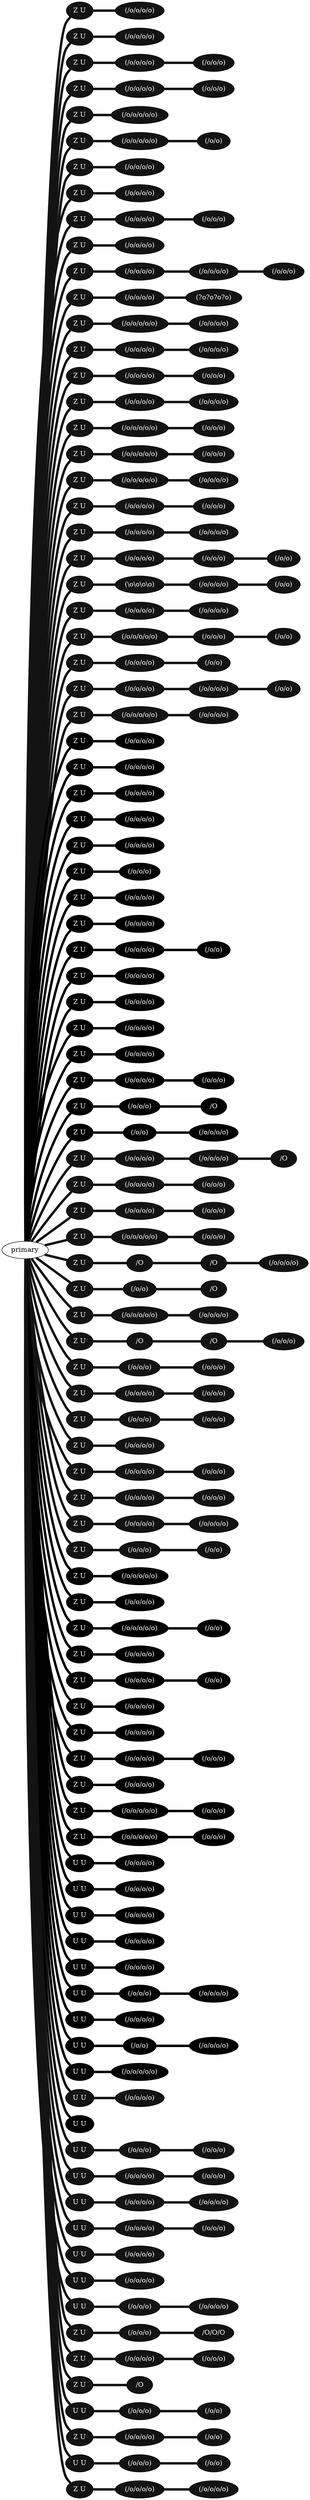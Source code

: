 graph {
 graph [rankdir=LR]
"1" [qtype="pendant_node", pendant_colors="#131313", pendant_ply="Z", pendant_attach="U", pendant_length="50.0", label="Z U", style=filled, fillcolor="#131313", fontcolor="#ffffff"]
"primary" -- "1" [qtype="pendant_link",penwidth=5,color="#131313"]
"1:0" [qtype="knot_node", knot_value="4", knot_type="L", knot_position="24.5", knot_spin="S", label="(/o/o/o/o)", style=filled, fillcolor="#131313" , fontcolor="#ffffff"]
"1" -- "1:0" [qtype="knot_link",penwidth=5,color="#131313"]
"2" [qtype="pendant_node", pendant_colors="#131313", pendant_ply="Z", pendant_attach="U", pendant_length="47.5", label="Z U", style=filled, fillcolor="#131313", fontcolor="#ffffff"]
"primary" -- "2" [qtype="pendant_link",penwidth=5,color="#131313"]
"2:0" [qtype="knot_node", knot_value="4", knot_type="L", knot_position="24.0", knot_spin="S", label="(/o/o/o/o)", style=filled, fillcolor="#131313" , fontcolor="#ffffff"]
"2" -- "2:0" [qtype="knot_link",penwidth=5,color="#131313"]
"3" [qtype="pendant_node", pendant_colors="#131313", pendant_ply="Z", pendant_attach="U", pendant_length="44.0", label="Z U", style=filled, fillcolor="#131313", fontcolor="#ffffff"]
"primary" -- "3" [qtype="pendant_link",penwidth=5,color="#131313"]
"3:0" [qtype="knot_node", knot_value="4", knot_type="L", knot_position="20.5", knot_spin="S", label="(/o/o/o/o)", style=filled, fillcolor="#131313" , fontcolor="#ffffff"]
"3" -- "3:0" [qtype="knot_link",penwidth=5,color="#131313"]
"3:1" [qtype="knot_node", knot_value="3", knot_type="L", knot_position="28.0", knot_spin="S", label="(/o/o/o)", style=filled, fillcolor="#131313" , fontcolor="#ffffff"]
"3:0" -- "3:1" [qtype="knot_link",penwidth=5,color="#131313"]
"4" [qtype="pendant_node", pendant_colors="#131313", pendant_ply="Z", pendant_attach="U", pendant_length="44.5", label="Z U", style=filled, fillcolor="#131313", fontcolor="#ffffff"]
"primary" -- "4" [qtype="pendant_link",penwidth=5,color="#131313"]
"4:0" [qtype="knot_node", knot_value="4", knot_type="L", knot_position="20.0", knot_spin="S", label="(/o/o/o/o)", style=filled, fillcolor="#131313" , fontcolor="#ffffff"]
"4" -- "4:0" [qtype="knot_link",penwidth=5,color="#131313"]
"4:1" [qtype="knot_node", knot_value="3", knot_type="L", knot_position="29.0", knot_spin="S", label="(/o/o/o)", style=filled, fillcolor="#131313" , fontcolor="#ffffff"]
"4:0" -- "4:1" [qtype="knot_link",penwidth=5,color="#131313"]
"5" [qtype="pendant_node", pendant_colors="#131313", pendant_ply="Z", pendant_attach="U", pendant_length="48.0", label="Z U", style=filled, fillcolor="#131313", fontcolor="#ffffff"]
"primary" -- "5" [qtype="pendant_link",penwidth=5,color="#131313"]
"5:0" [qtype="knot_node", knot_value="5", knot_type="L", knot_position="21.5", knot_spin="S", label="(/o/o/o/o/o)", style=filled, fillcolor="#131313" , fontcolor="#ffffff"]
"5" -- "5:0" [qtype="knot_link",penwidth=5,color="#131313"]
"6" [qtype="pendant_node", pendant_colors="#131313", pendant_ply="Z", pendant_attach="U", pendant_length="46.0", label="Z U", style=filled, fillcolor="#131313", fontcolor="#ffffff"]
"primary" -- "6" [qtype="pendant_link",penwidth=5,color="#131313"]
"6:0" [qtype="knot_node", knot_value="5", knot_type="L", knot_position="23.0", knot_spin="S", label="(/o/o/o/o/o)", style=filled, fillcolor="#131313" , fontcolor="#ffffff"]
"6" -- "6:0" [qtype="knot_link",penwidth=5,color="#131313"]
"6:1" [qtype="knot_node", knot_value="2", knot_type="L", knot_position="30.0", knot_spin="S", label="(/o/o)", style=filled, fillcolor="#131313" , fontcolor="#ffffff"]
"6:0" -- "6:1" [qtype="knot_link",penwidth=5,color="#131313"]
"7" [qtype="pendant_node", pendant_colors="#131313", pendant_ply="Z", pendant_attach="U", pendant_length="50.0", label="Z U", style=filled, fillcolor="#131313", fontcolor="#ffffff"]
"primary" -- "7" [qtype="pendant_link",penwidth=5,color="#131313"]
"7:0" [qtype="knot_node", knot_value="4", knot_type="L", knot_position="33.5", knot_spin="S", label="(/o/o/o/o)", style=filled, fillcolor="#131313" , fontcolor="#ffffff"]
"7" -- "7:0" [qtype="knot_link",penwidth=5,color="#131313"]
"8" [qtype="pendant_node", pendant_colors="#131313", pendant_ply="Z", pendant_attach="U", pendant_length="47.0", label="Z U", style=filled, fillcolor="#131313", fontcolor="#ffffff"]
"primary" -- "8" [qtype="pendant_link",penwidth=5,color="#131313"]
"8:0" [qtype="knot_node", knot_value="4", knot_type="L", knot_position="31.5", knot_spin="S", label="(/o/o/o/o)", style=filled, fillcolor="#131313" , fontcolor="#ffffff"]
"8" -- "8:0" [qtype="knot_link",penwidth=5,color="#131313"]
"9" [qtype="pendant_node", pendant_colors="#131313", pendant_ply="Z", pendant_attach="U", pendant_length="40.5", label="Z U", style=filled, fillcolor="#131313", fontcolor="#ffffff"]
"primary" -- "9" [qtype="pendant_link",penwidth=5,color="#131313"]
"9:0" [qtype="knot_node", knot_value="4", knot_type="L", knot_position="16.5", knot_spin="S", label="(/o/o/o/o)", style=filled, fillcolor="#131313" , fontcolor="#ffffff"]
"9" -- "9:0" [qtype="knot_link",penwidth=5,color="#131313"]
"9:1" [qtype="knot_node", knot_value="3", knot_type="L", knot_position="25.0", knot_spin="S", label="(/o/o/o)", style=filled, fillcolor="#131313" , fontcolor="#ffffff"]
"9:0" -- "9:1" [qtype="knot_link",penwidth=5,color="#131313"]
"10" [qtype="pendant_node", pendant_colors="#131313", pendant_ply="Z", pendant_attach="U", pendant_length="42.0", label="Z U", style=filled, fillcolor="#131313", fontcolor="#ffffff"]
"primary" -- "10" [qtype="pendant_link",penwidth=5,color="#131313"]
"10:0" [qtype="knot_node", knot_value="4", knot_type="L", knot_position="16.0", knot_spin="S", label="(/o/o/o/o)", style=filled, fillcolor="#131313" , fontcolor="#ffffff"]
"10" -- "10:0" [qtype="knot_link",penwidth=5,color="#131313"]
"11" [qtype="pendant_node", pendant_colors="#131313", pendant_ply="Z", pendant_attach="U", pendant_length="53.0", label="Z U", style=filled, fillcolor="#131313", fontcolor="#ffffff"]
"primary" -- "11" [qtype="pendant_link",penwidth=5,color="#131313"]
"11:0" [qtype="knot_node", knot_value="4", knot_type="L", knot_position="14.0", knot_spin="S", label="(/o/o/o/o)", style=filled, fillcolor="#131313" , fontcolor="#ffffff"]
"11" -- "11:0" [qtype="knot_link",penwidth=5,color="#131313"]
"11:1" [qtype="knot_node", knot_value="4", knot_type="L", knot_position="22.0", knot_spin="S", label="(/o/o/o/o)", style=filled, fillcolor="#131313" , fontcolor="#ffffff"]
"11:0" -- "11:1" [qtype="knot_link",penwidth=5,color="#131313"]
"11:2" [qtype="knot_node", knot_value="3", knot_type="L", knot_position="31.5", knot_spin="S", label="(/o/o/o)", style=filled, fillcolor="#131313" , fontcolor="#ffffff"]
"11:1" -- "11:2" [qtype="knot_link",penwidth=5,color="#131313"]
"12" [qtype="pendant_node", pendant_colors="#131313", pendant_ply="Z", pendant_attach="U", pendant_length="53.0", label="Z U", style=filled, fillcolor="#131313", fontcolor="#ffffff"]
"primary" -- "12" [qtype="pendant_link",penwidth=5,color="#131313"]
"12:0" [qtype="knot_node", knot_value="4", knot_type="L", knot_position="16.5", knot_spin="S", label="(/o/o/o/o)", style=filled, fillcolor="#131313" , fontcolor="#ffffff"]
"12" -- "12:0" [qtype="knot_link",penwidth=5,color="#131313"]
"12:1" [qtype="knot_node", knot_value="4", knot_type="L", knot_position="29.0", knot_spin="U", label="(?o?o?o?o)", style=filled, fillcolor="#131313" , fontcolor="#ffffff"]
"12:0" -- "12:1" [qtype="knot_link",penwidth=5,color="#131313"]
"13" [qtype="pendant_node", pendant_colors="#131313", pendant_ply="Z", pendant_attach="U", pendant_length="54.0", label="Z U", style=filled, fillcolor="#131313", fontcolor="#ffffff"]
"primary" -- "13" [qtype="pendant_link",penwidth=5,color="#131313"]
"13:0" [qtype="knot_node", knot_value="5", knot_type="L", knot_position="18.5", knot_spin="S", label="(/o/o/o/o/o)", style=filled, fillcolor="#131313" , fontcolor="#ffffff"]
"13" -- "13:0" [qtype="knot_link",penwidth=5,color="#131313"]
"13:1" [qtype="knot_node", knot_value="4", knot_type="L", knot_position="29.5", knot_spin="S", label="(/o/o/o/o)", style=filled, fillcolor="#131313" , fontcolor="#ffffff"]
"13:0" -- "13:1" [qtype="knot_link",penwidth=5,color="#131313"]
"14" [qtype="pendant_node", pendant_colors="#131313", pendant_ply="Z", pendant_attach="U", pendant_length="56.0", label="Z U", style=filled, fillcolor="#131313", fontcolor="#ffffff"]
"primary" -- "14" [qtype="pendant_link",penwidth=5,color="#131313"]
"14:0" [qtype="knot_node", knot_value="4", knot_type="L", knot_position="15.5", knot_spin="S", label="(/o/o/o/o)", style=filled, fillcolor="#131313" , fontcolor="#ffffff"]
"14" -- "14:0" [qtype="knot_link",penwidth=5,color="#131313"]
"14:1" [qtype="knot_node", knot_value="4", knot_type="L", knot_position="33.0", knot_spin="S", label="(/o/o/o/o)", style=filled, fillcolor="#131313" , fontcolor="#ffffff"]
"14:0" -- "14:1" [qtype="knot_link",penwidth=5,color="#131313"]
"15" [qtype="pendant_node", pendant_colors="#131313", pendant_ply="Z", pendant_attach="U", pendant_length="54.0", label="Z U", style=filled, fillcolor="#131313", fontcolor="#ffffff"]
"primary" -- "15" [qtype="pendant_link",penwidth=5,color="#131313"]
"15:0" [qtype="knot_node", knot_value="4", knot_type="L", knot_position="14.5", knot_spin="S", label="(/o/o/o/o)", style=filled, fillcolor="#131313" , fontcolor="#ffffff"]
"15" -- "15:0" [qtype="knot_link",penwidth=5,color="#131313"]
"15:1" [qtype="knot_node", knot_value="3", knot_type="L", knot_position="29.0", knot_spin="S", label="(/o/o/o)", style=filled, fillcolor="#131313" , fontcolor="#ffffff"]
"15:0" -- "15:1" [qtype="knot_link",penwidth=5,color="#131313"]
"16" [qtype="pendant_node", pendant_colors="#131313", pendant_ply="Z", pendant_attach="U", pendant_length="62.0", label="Z U", style=filled, fillcolor="#131313", fontcolor="#ffffff"]
"primary" -- "16" [qtype="pendant_link",penwidth=5,color="#131313"]
"16:0" [qtype="knot_node", knot_value="4", knot_type="L", knot_position="18.0", knot_spin="S", label="(/o/o/o/o)", style=filled, fillcolor="#131313" , fontcolor="#ffffff"]
"16" -- "16:0" [qtype="knot_link",penwidth=5,color="#131313"]
"16:1" [qtype="knot_node", knot_value="4", knot_type="L", knot_position="34.0", knot_spin="S", label="(/o/o/o/o)", style=filled, fillcolor="#131313" , fontcolor="#ffffff"]
"16:0" -- "16:1" [qtype="knot_link",penwidth=5,color="#131313"]
"17" [qtype="pendant_node", pendant_colors="#131313", pendant_ply="Z", pendant_attach="U", pendant_length="52.5", label="Z U", style=filled, fillcolor="#131313", fontcolor="#ffffff"]
"primary" -- "17" [qtype="pendant_link",penwidth=5,color="#131313"]
"17:0" [qtype="knot_node", knot_value="5", knot_type="L", knot_position="19.0", knot_spin="S", label="(/o/o/o/o/o)", style=filled, fillcolor="#131313" , fontcolor="#ffffff"]
"17" -- "17:0" [qtype="knot_link",penwidth=5,color="#131313"]
"17:1" [qtype="knot_node", knot_value="3", knot_type="L", knot_position="31.0", knot_spin="S", label="(/o/o/o)", style=filled, fillcolor="#131313" , fontcolor="#ffffff"]
"17:0" -- "17:1" [qtype="knot_link",penwidth=5,color="#131313"]
"18" [qtype="pendant_node", pendant_colors="#131313", pendant_ply="Z", pendant_attach="U", pendant_length="47.5", label="Z U", style=filled, fillcolor="#131313", fontcolor="#ffffff"]
"primary" -- "18" [qtype="pendant_link",penwidth=5,color="#131313"]
"18:0" [qtype="knot_node", knot_value="5", knot_type="L", knot_position="16.5", knot_spin="S", label="(/o/o/o/o/o)", style=filled, fillcolor="#131313" , fontcolor="#ffffff"]
"18" -- "18:0" [qtype="knot_link",penwidth=5,color="#131313"]
"18:1" [qtype="knot_node", knot_value="3", knot_type="L", knot_position="26.5", knot_spin="S", label="(/o/o/o)", style=filled, fillcolor="#131313" , fontcolor="#ffffff"]
"18:0" -- "18:1" [qtype="knot_link",penwidth=5,color="#131313"]
"19" [qtype="pendant_node", pendant_colors="#131313", pendant_ply="Z", pendant_attach="U", pendant_length="50.0", label="Z U", style=filled, fillcolor="#131313", fontcolor="#ffffff"]
"primary" -- "19" [qtype="pendant_link",penwidth=5,color="#131313"]
"19:0" [qtype="knot_node", knot_value="5", knot_type="L", knot_position="20.0", knot_spin="S", label="(/o/o/o/o/o)", style=filled, fillcolor="#131313" , fontcolor="#ffffff"]
"19" -- "19:0" [qtype="knot_link",penwidth=5,color="#131313"]
"19:1" [qtype="knot_node", knot_value="4", knot_type="L", knot_position="30.0", knot_spin="S", label="(/o/o/o/o)", style=filled, fillcolor="#131313" , fontcolor="#ffffff"]
"19:0" -- "19:1" [qtype="knot_link",penwidth=5,color="#131313"]
"20" [qtype="pendant_node", pendant_colors="#131313", pendant_ply="Z", pendant_attach="U", pendant_length="49.0", label="Z U", style=filled, fillcolor="#131313", fontcolor="#ffffff"]
"primary" -- "20" [qtype="pendant_link",penwidth=5,color="#131313"]
"20:0" [qtype="knot_node", knot_value="4", knot_type="L", knot_position="16.5", knot_spin="S", label="(/o/o/o/o)", style=filled, fillcolor="#131313" , fontcolor="#ffffff"]
"20" -- "20:0" [qtype="knot_link",penwidth=5,color="#131313"]
"20:1" [qtype="knot_node", knot_value="3", knot_type="L", knot_position="28.0", knot_spin="S", label="(/o/o/o)", style=filled, fillcolor="#131313" , fontcolor="#ffffff"]
"20:0" -- "20:1" [qtype="knot_link",penwidth=5,color="#131313"]
"21" [qtype="pendant_node", pendant_colors="#131313", pendant_ply="Z", pendant_attach="U", pendant_length="61.0", label="Z U", style=filled, fillcolor="#131313", fontcolor="#ffffff"]
"primary" -- "21" [qtype="pendant_link",penwidth=5,color="#131313"]
"21:0" [qtype="knot_node", knot_value="4", knot_type="L", knot_position="18.5", knot_spin="S", label="(/o/o/o/o)", style=filled, fillcolor="#131313" , fontcolor="#ffffff"]
"21" -- "21:0" [qtype="knot_link",penwidth=5,color="#131313"]
"21:1" [qtype="knot_node", knot_value="4", knot_type="L", knot_position="35.5", knot_spin="S", label="(/o/o/o/o)", style=filled, fillcolor="#131313" , fontcolor="#ffffff"]
"21:0" -- "21:1" [qtype="knot_link",penwidth=5,color="#131313"]
"22" [qtype="pendant_node", pendant_colors="#131313", pendant_ply="Z", pendant_attach="U", pendant_length="59.0", label="Z U", style=filled, fillcolor="#131313", fontcolor="#ffffff"]
"primary" -- "22" [qtype="pendant_link",penwidth=5,color="#131313"]
"22:0" [qtype="knot_node", knot_value="4", knot_type="L", knot_position="15.5", knot_spin="S", label="(/o/o/o/o)", style=filled, fillcolor="#131313" , fontcolor="#ffffff"]
"22" -- "22:0" [qtype="knot_link",penwidth=5,color="#131313"]
"22:1" [qtype="knot_node", knot_value="3", knot_type="L", knot_position="26.5", knot_spin="S", label="(/o/o/o)", style=filled, fillcolor="#131313" , fontcolor="#ffffff"]
"22:0" -- "22:1" [qtype="knot_link",penwidth=5,color="#131313"]
"22:2" [qtype="knot_node", knot_value="2", knot_type="L", knot_position="38.5", knot_spin="S", label="(/o/o)", style=filled, fillcolor="#131313" , fontcolor="#ffffff"]
"22:1" -- "22:2" [qtype="knot_link",penwidth=5,color="#131313"]
"23" [qtype="pendant_node", pendant_colors="#131313", pendant_ply="Z", pendant_attach="U", pendant_length="57.5", label="Z U", style=filled, fillcolor="#131313", fontcolor="#ffffff"]
"primary" -- "23" [qtype="pendant_link",penwidth=5,color="#131313"]
"23:0" [qtype="knot_node", knot_value="4", knot_type="L", knot_position="13.5", knot_spin="Z", label="(\\o\\o\\o\\o)", style=filled, fillcolor="#131313" , fontcolor="#ffffff"]
"23" -- "23:0" [qtype="knot_link",penwidth=5,color="#131313"]
"23:1" [qtype="knot_node", knot_value="4", knot_type="L", knot_position="34.0", knot_spin="S", label="(/o/o/o/o)", style=filled, fillcolor="#131313" , fontcolor="#ffffff"]
"23:0" -- "23:1" [qtype="knot_link",penwidth=5,color="#131313"]
"23:2" [qtype="knot_node", knot_value="2", knot_type="L", knot_position="43.0", knot_spin="S", label="(/o/o)", style=filled, fillcolor="#131313" , fontcolor="#ffffff"]
"23:1" -- "23:2" [qtype="knot_link",penwidth=5,color="#131313"]
"24" [qtype="pendant_node", pendant_colors="#131313", pendant_ply="Z", pendant_attach="U", pendant_length="58.0", label="Z U", style=filled, fillcolor="#131313", fontcolor="#ffffff"]
"primary" -- "24" [qtype="pendant_link",penwidth=5,color="#131313"]
"24:0" [qtype="knot_node", knot_value="4", knot_type="L", knot_position="18.0", knot_spin="S", label="(/o/o/o/o)", style=filled, fillcolor="#131313" , fontcolor="#ffffff"]
"24" -- "24:0" [qtype="knot_link",penwidth=5,color="#131313"]
"24:1" [qtype="knot_node", knot_value="4", knot_type="L", knot_position="37.5", knot_spin="S", label="(/o/o/o/o)", style=filled, fillcolor="#131313" , fontcolor="#ffffff"]
"24:0" -- "24:1" [qtype="knot_link",penwidth=5,color="#131313"]
"25" [qtype="pendant_node", pendant_colors="#131313", pendant_ply="Z", pendant_attach="U", pendant_length="56.0", label="Z U", style=filled, fillcolor="#131313", fontcolor="#ffffff"]
"primary" -- "25" [qtype="pendant_link",penwidth=5,color="#131313"]
"25:0" [qtype="knot_node", knot_value="5", knot_type="L", knot_position="17.0", knot_spin="S", label="(/o/o/o/o/o)", style=filled, fillcolor="#131313" , fontcolor="#ffffff"]
"25" -- "25:0" [qtype="knot_link",penwidth=5,color="#131313"]
"25:1" [qtype="knot_node", knot_value="3", knot_type="L", knot_position="32.5", knot_spin="S", label="(/o/o/o)", style=filled, fillcolor="#131313" , fontcolor="#ffffff"]
"25:0" -- "25:1" [qtype="knot_link",penwidth=5,color="#131313"]
"25:2" [qtype="knot_node", knot_value="2", knot_type="L", knot_position="40.0", knot_spin="S", label="(/o/o)", style=filled, fillcolor="#131313" , fontcolor="#ffffff"]
"25:1" -- "25:2" [qtype="knot_link",penwidth=5,color="#131313"]
"26" [qtype="pendant_node", pendant_colors="#131313", pendant_ply="Z", pendant_attach="U", pendant_length="68.0", label="Z U", style=filled, fillcolor="#131313", fontcolor="#ffffff"]
"primary" -- "26" [qtype="pendant_link",penwidth=5,color="#131313"]
"26:0" [qtype="knot_node", knot_value="4", knot_type="L", knot_position="21.0", knot_spin="S", label="(/o/o/o/o)", style=filled, fillcolor="#131313" , fontcolor="#ffffff"]
"26" -- "26:0" [qtype="knot_link",penwidth=5,color="#131313"]
"26:1" [qtype="knot_node", knot_value="2", knot_type="L", knot_position="39.0", knot_spin="S", label="(/o/o)", style=filled, fillcolor="#131313" , fontcolor="#ffffff"]
"26:0" -- "26:1" [qtype="knot_link",penwidth=5,color="#131313"]
"27" [qtype="pendant_node", pendant_colors="#131313", pendant_ply="Z", pendant_attach="U", pendant_length="60.5", label="Z U", style=filled, fillcolor="#131313", fontcolor="#ffffff"]
"primary" -- "27" [qtype="pendant_link",penwidth=5,color="#131313"]
"27:0" [qtype="knot_node", knot_value="4", knot_type="L", knot_position="16.0", knot_spin="S", label="(/o/o/o/o)", style=filled, fillcolor="#131313" , fontcolor="#ffffff"]
"27" -- "27:0" [qtype="knot_link",penwidth=5,color="#131313"]
"27:1" [qtype="knot_node", knot_value="4", knot_type="L", knot_position="31.5", knot_spin="S", label="(/o/o/o/o)", style=filled, fillcolor="#131313" , fontcolor="#ffffff"]
"27:0" -- "27:1" [qtype="knot_link",penwidth=5,color="#131313"]
"27:2" [qtype="knot_node", knot_value="2", knot_type="L", knot_position="42.0", knot_spin="S", label="(/o/o)", style=filled, fillcolor="#131313" , fontcolor="#ffffff"]
"27:1" -- "27:2" [qtype="knot_link",penwidth=5,color="#131313"]
"28" [qtype="pendant_node", pendant_colors="#131313", pendant_ply="Z", pendant_attach="U", pendant_length="58.0", label="Z U", style=filled, fillcolor="#131313", fontcolor="#ffffff"]
"primary" -- "28" [qtype="pendant_link",penwidth=5,color="#131313"]
"28:0" [qtype="knot_node", knot_value="5", knot_type="L", knot_position="17.5", knot_spin="S", label="(/o/o/o/o/o)", style=filled, fillcolor="#131313" , fontcolor="#ffffff"]
"28" -- "28:0" [qtype="knot_link",penwidth=5,color="#131313"]
"28:1" [qtype="knot_node", knot_value="4", knot_type="L", knot_position="38.0", knot_spin="S", label="(/o/o/o/o)", style=filled, fillcolor="#131313" , fontcolor="#ffffff"]
"28:0" -- "28:1" [qtype="knot_link",penwidth=5,color="#131313"]
"29" [qtype="pendant_node", pendant_colors="#000000", pendant_ply="Z", pendant_attach="U", pendant_length="48.5", label="Z U", style=filled, fillcolor="#000000", fontcolor="#ffffff"]
"primary" -- "29" [qtype="pendant_link",penwidth=5,color="#000000"]
"29:0" [qtype="knot_node", knot_value="4", knot_type="L", knot_position="23.0", knot_spin="S", label="(/o/o/o/o)", style=filled, fillcolor="#000000" , fontcolor="#ffffff"]
"29" -- "29:0" [qtype="knot_link",penwidth=5,color="#000000"]
"30" [qtype="pendant_node", pendant_colors="#000000", pendant_ply="Z", pendant_attach="U", pendant_length="50.0", label="Z U", style=filled, fillcolor="#000000", fontcolor="#ffffff"]
"primary" -- "30" [qtype="pendant_link",penwidth=5,color="#000000"]
"30:0" [qtype="knot_node", knot_value="4", knot_type="L", knot_position="21.0", knot_spin="S", label="(/o/o/o/o)", style=filled, fillcolor="#000000" , fontcolor="#ffffff"]
"30" -- "30:0" [qtype="knot_link",penwidth=5,color="#000000"]
"31" [qtype="pendant_node", pendant_colors="#000000", pendant_ply="Z", pendant_attach="U", pendant_length="51.0", label="Z U", style=filled, fillcolor="#000000", fontcolor="#ffffff"]
"primary" -- "31" [qtype="pendant_link",penwidth=5,color="#000000"]
"31:0" [qtype="knot_node", knot_value="4", knot_type="L", knot_position="28.0", knot_spin="S", label="(/o/o/o/o)", style=filled, fillcolor="#000000" , fontcolor="#ffffff"]
"31" -- "31:0" [qtype="knot_link",penwidth=5,color="#000000"]
"32" [qtype="pendant_node", pendant_colors="#000000", pendant_ply="Z", pendant_attach="U", pendant_length="47.5", label="Z U", style=filled, fillcolor="#000000", fontcolor="#ffffff"]
"primary" -- "32" [qtype="pendant_link",penwidth=5,color="#000000"]
"32:0" [qtype="knot_node", knot_value="4", knot_type="L", knot_position="33.0", knot_spin="S", label="(/o/o/o/o)", style=filled, fillcolor="#000000" , fontcolor="#ffffff"]
"32" -- "32:0" [qtype="knot_link",penwidth=5,color="#000000"]
"33" [qtype="pendant_node", pendant_colors="#000000", pendant_ply="Z", pendant_attach="U", pendant_length="51.0", label="Z U", style=filled, fillcolor="#000000", fontcolor="#ffffff"]
"primary" -- "33" [qtype="pendant_link",penwidth=5,color="#000000"]
"33:0" [qtype="knot_node", knot_value="4", knot_type="L", knot_position="28.0", knot_spin="S", label="(/o/o/o/o)", style=filled, fillcolor="#000000" , fontcolor="#ffffff"]
"33" -- "33:0" [qtype="knot_link",penwidth=5,color="#000000"]
"34" [qtype="pendant_node", pendant_colors="#000000", pendant_ply="Z", pendant_attach="U", pendant_length="72.0", label="Z U", style=filled, fillcolor="#000000", fontcolor="#ffffff"]
"primary" -- "34" [qtype="pendant_link",penwidth=5,color="#000000"]
"34:0" [qtype="knot_node", knot_value="3", knot_type="L", knot_position="33.0", knot_spin="S", label="(/o/o/o)", style=filled, fillcolor="#000000" , fontcolor="#ffffff"]
"34" -- "34:0" [qtype="knot_link",penwidth=5,color="#000000"]
"35" [qtype="pendant_node", pendant_colors="#000000", pendant_ply="Z", pendant_attach="U", pendant_length="47.5", label="Z U", style=filled, fillcolor="#000000", fontcolor="#ffffff"]
"primary" -- "35" [qtype="pendant_link",penwidth=5,color="#000000"]
"35:0" [qtype="knot_node", knot_value="4", knot_type="L", knot_position="21.5", knot_spin="S", label="(/o/o/o/o)", style=filled, fillcolor="#000000" , fontcolor="#ffffff"]
"35" -- "35:0" [qtype="knot_link",penwidth=5,color="#000000"]
"36" [qtype="pendant_node", pendant_colors="#000000", pendant_ply="Z", pendant_attach="U", pendant_length="67.0", label="Z U", style=filled, fillcolor="#000000", fontcolor="#ffffff"]
"primary" -- "36" [qtype="pendant_link",penwidth=5,color="#000000"]
"36:0" [qtype="knot_node", knot_value="4", knot_type="L", knot_position="25.0", knot_spin="S", label="(/o/o/o/o)", style=filled, fillcolor="#000000" , fontcolor="#ffffff"]
"36" -- "36:0" [qtype="knot_link",penwidth=5,color="#000000"]
"37" [qtype="pendant_node", pendant_colors="#000000", pendant_ply="Z", pendant_attach="U", pendant_length="41.5", label="Z U", style=filled, fillcolor="#000000", fontcolor="#ffffff"]
"primary" -- "37" [qtype="pendant_link",penwidth=5,color="#000000"]
"37:0" [qtype="knot_node", knot_value="4", knot_type="L", knot_position="23.5", knot_spin="S", label="(/o/o/o/o)", style=filled, fillcolor="#000000" , fontcolor="#ffffff"]
"37" -- "37:0" [qtype="knot_link",penwidth=5,color="#000000"]
"37:1" [qtype="knot_node", knot_value="2", knot_type="L", knot_position="28.5", knot_spin="S", label="(/o/o)", style=filled, fillcolor="#000000" , fontcolor="#ffffff"]
"37:0" -- "37:1" [qtype="knot_link",penwidth=5,color="#000000"]
"38" [qtype="pendant_node", pendant_colors="#000000", pendant_ply="Z", pendant_attach="U", pendant_length="48.0", label="Z U", style=filled, fillcolor="#000000", fontcolor="#ffffff"]
"primary" -- "38" [qtype="pendant_link",penwidth=5,color="#000000"]
"38:0" [qtype="knot_node", knot_value="4", knot_type="L", knot_position="21.0", knot_spin="S", label="(/o/o/o/o)", style=filled, fillcolor="#000000" , fontcolor="#ffffff"]
"38" -- "38:0" [qtype="knot_link",penwidth=5,color="#000000"]
"39" [qtype="pendant_node", pendant_colors="#000000", pendant_ply="Z", pendant_attach="U", pendant_length="47.0", label="Z U", style=filled, fillcolor="#000000", fontcolor="#ffffff"]
"primary" -- "39" [qtype="pendant_link",penwidth=5,color="#000000"]
"39:0" [qtype="knot_node", knot_value="4", knot_type="L", knot_position="23.0", knot_spin="S", label="(/o/o/o/o)", style=filled, fillcolor="#000000" , fontcolor="#ffffff"]
"39" -- "39:0" [qtype="knot_link",penwidth=5,color="#000000"]
"40" [qtype="pendant_node", pendant_colors="#000000", pendant_ply="Z", pendant_attach="U", pendant_length="47.0", label="Z U", style=filled, fillcolor="#000000", fontcolor="#ffffff"]
"primary" -- "40" [qtype="pendant_link",penwidth=5,color="#000000"]
"40:0" [qtype="knot_node", knot_value="4", knot_type="L", knot_position="19.5", knot_spin="S", label="(/o/o/o/o)", style=filled, fillcolor="#000000" , fontcolor="#ffffff"]
"40" -- "40:0" [qtype="knot_link",penwidth=5,color="#000000"]
"41" [qtype="pendant_node", pendant_colors="#000000", pendant_ply="Z", pendant_attach="U", pendant_length="48.5", label="Z U", style=filled, fillcolor="#000000", fontcolor="#ffffff"]
"primary" -- "41" [qtype="pendant_link",penwidth=5,color="#000000"]
"41:0" [qtype="knot_node", knot_value="4", knot_type="L", knot_position="26.0", knot_spin="S", label="(/o/o/o/o)", style=filled, fillcolor="#000000" , fontcolor="#ffffff"]
"41" -- "41:0" [qtype="knot_link",penwidth=5,color="#000000"]
"42" [qtype="pendant_node", pendant_colors="#000000", pendant_ply="Z", pendant_attach="U", pendant_length="45.0", label="Z U", style=filled, fillcolor="#000000", fontcolor="#ffffff"]
"primary" -- "42" [qtype="pendant_link",penwidth=5,color="#000000"]
"42:0" [qtype="knot_node", knot_value="4", knot_type="L", knot_position="14.5", knot_spin="S", label="(/o/o/o/o)", style=filled, fillcolor="#000000" , fontcolor="#ffffff"]
"42" -- "42:0" [qtype="knot_link",penwidth=5,color="#000000"]
"42:1" [qtype="knot_node", knot_value="3", knot_type="L", knot_position="26.0", knot_spin="S", label="(/o/o/o)", style=filled, fillcolor="#000000" , fontcolor="#ffffff"]
"42:0" -- "42:1" [qtype="knot_link",penwidth=5,color="#000000"]
"43" [qtype="pendant_node", pendant_colors="#000000", pendant_ply="Z", pendant_attach="U", pendant_length="47.5", label="Z U", style=filled, fillcolor="#000000", fontcolor="#ffffff"]
"primary" -- "43" [qtype="pendant_link",penwidth=5,color="#000000"]
"43:0" [qtype="knot_node", knot_value="3", knot_type="L", knot_position="19.0", knot_spin="S", label="(/o/o/o)", style=filled, fillcolor="#000000" , fontcolor="#ffffff"]
"43" -- "43:0" [qtype="knot_link",penwidth=5,color="#000000"]
"43:1" [qtype="knot_node", knot_value="1", knot_type="S", knot_position="27.5", knot_spin="S", label="/O", style=filled, fillcolor="#000000" , fontcolor="#ffffff"]
"43:0" -- "43:1" [qtype="knot_link",penwidth=5,color="#000000"]
"44" [qtype="pendant_node", pendant_colors="#000000", pendant_ply="Z", pendant_attach="U", pendant_length="45.0", label="Z U", style=filled, fillcolor="#000000", fontcolor="#ffffff"]
"primary" -- "44" [qtype="pendant_link",penwidth=5,color="#000000"]
"44:0" [qtype="knot_node", knot_value="2", knot_type="L", knot_position="21.0", knot_spin="S", label="(/o/o)", style=filled, fillcolor="#000000" , fontcolor="#ffffff"]
"44" -- "44:0" [qtype="knot_link",penwidth=5,color="#000000"]
"44:1" [qtype="knot_node", knot_value="4", knot_type="L", knot_position="26.0", knot_spin="S", label="(/o/o/o/o)", style=filled, fillcolor="#000000" , fontcolor="#ffffff"]
"44:0" -- "44:1" [qtype="knot_link",penwidth=5,color="#000000"]
"45" [qtype="pendant_node", pendant_colors="#131313", pendant_ply="Z", pendant_attach="U", pendant_length="59.5", label="Z U", style=filled, fillcolor="#131313", fontcolor="#ffffff"]
"primary" -- "45" [qtype="pendant_link",penwidth=5,color="#131313"]
"45:0" [qtype="knot_node", knot_value="4", knot_type="L", knot_position="18.5", knot_spin="S", label="(/o/o/o/o)", style=filled, fillcolor="#131313" , fontcolor="#ffffff"]
"45" -- "45:0" [qtype="knot_link",penwidth=5,color="#131313"]
"45:1" [qtype="knot_node", knot_value="4", knot_type="L", knot_position="30.5", knot_spin="S", label="(/o/o/o/o)", style=filled, fillcolor="#131313" , fontcolor="#ffffff"]
"45:0" -- "45:1" [qtype="knot_link",penwidth=5,color="#131313"]
"45:2" [qtype="knot_node", knot_value="1", knot_type="S", knot_position="38.0", knot_spin="S", label="/O", style=filled, fillcolor="#131313" , fontcolor="#ffffff"]
"45:1" -- "45:2" [qtype="knot_link",penwidth=5,color="#131313"]
"46" [qtype="pendant_node", pendant_colors="#131313", pendant_ply="Z", pendant_attach="U", pendant_length="56.0", label="Z U", style=filled, fillcolor="#131313", fontcolor="#ffffff"]
"primary" -- "46" [qtype="pendant_link",penwidth=5,color="#131313"]
"46:0" [qtype="knot_node", knot_value="4", knot_type="L", knot_position="17.5", knot_spin="S", label="(/o/o/o/o)", style=filled, fillcolor="#131313" , fontcolor="#ffffff"]
"46" -- "46:0" [qtype="knot_link",penwidth=5,color="#131313"]
"46:1" [qtype="knot_node", knot_value="3", knot_type="L", knot_position="39.5", knot_spin="S", label="(/o/o/o)", style=filled, fillcolor="#131313" , fontcolor="#ffffff"]
"46:0" -- "46:1" [qtype="knot_link",penwidth=5,color="#131313"]
"47" [qtype="pendant_node", pendant_colors="#131313", pendant_ply="Z", pendant_attach="U", pendant_length="57.5", label="Z U", style=filled, fillcolor="#131313", fontcolor="#ffffff"]
"primary" -- "47" [qtype="pendant_link",penwidth=5,color="#131313"]
"47:0" [qtype="knot_node", knot_value="4", knot_type="L", knot_position="26.0", knot_spin="S", label="(/o/o/o/o)", style=filled, fillcolor="#131313" , fontcolor="#ffffff"]
"47" -- "47:0" [qtype="knot_link",penwidth=5,color="#131313"]
"47:1" [qtype="knot_node", knot_value="3", knot_type="L", knot_position="37.5", knot_spin="S", label="(/o/o/o)", style=filled, fillcolor="#131313" , fontcolor="#ffffff"]
"47:0" -- "47:1" [qtype="knot_link",penwidth=5,color="#131313"]
"48" [qtype="pendant_node", pendant_colors="#131313", pendant_ply="Z", pendant_attach="U", pendant_length="58.5", label="Z U", style=filled, fillcolor="#131313", fontcolor="#ffffff"]
"primary" -- "48" [qtype="pendant_link",penwidth=5,color="#131313"]
"48:0" [qtype="knot_node", knot_value="5", knot_type="L", knot_position="25.5", knot_spin="S", label="(/o/o/o/o/o)", style=filled, fillcolor="#131313" , fontcolor="#ffffff"]
"48" -- "48:0" [qtype="knot_link",penwidth=5,color="#131313"]
"48:1" [qtype="knot_node", knot_value="3", knot_type="L", knot_position="35.0", knot_spin="S", label="(/o/o/o)", style=filled, fillcolor="#131313" , fontcolor="#ffffff"]
"48:0" -- "48:1" [qtype="knot_link",penwidth=5,color="#131313"]
"49" [qtype="pendant_node", pendant_colors="#131313", pendant_ply="Z", pendant_attach="U", pendant_length="58.0", label="Z U", style=filled, fillcolor="#131313", fontcolor="#ffffff"]
"primary" -- "49" [qtype="pendant_link",penwidth=5,color="#131313"]
"49:0" [qtype="knot_node", knot_value="1", knot_type="S", knot_position="14.5", knot_spin="S", label="/O", style=filled, fillcolor="#131313" , fontcolor="#ffffff"]
"49" -- "49:0" [qtype="knot_link",penwidth=5,color="#131313"]
"49:1" [qtype="knot_node", knot_value="1", knot_type="S", knot_position="27.0", knot_spin="S", label="/O", style=filled, fillcolor="#131313" , fontcolor="#ffffff"]
"49:0" -- "49:1" [qtype="knot_link",penwidth=5,color="#131313"]
"49:2" [qtype="knot_node", knot_value="4", knot_type="L", knot_position="32.5", knot_spin="S", label="(/o/o/o/o)", style=filled, fillcolor="#131313" , fontcolor="#ffffff"]
"49:1" -- "49:2" [qtype="knot_link",penwidth=5,color="#131313"]
"50" [qtype="pendant_node", pendant_colors="#131313", pendant_ply="Z", pendant_attach="U", pendant_length="70.0", label="Z U", style=filled, fillcolor="#131313", fontcolor="#ffffff"]
"primary" -- "50" [qtype="pendant_link",penwidth=5,color="#131313"]
"50:0" [qtype="knot_node", knot_value="2", knot_type="L", knot_position="24.0", knot_spin="S", label="(/o/o)", style=filled, fillcolor="#131313" , fontcolor="#ffffff"]
"50" -- "50:0" [qtype="knot_link",penwidth=5,color="#131313"]
"50:1" [qtype="knot_node", knot_value="1", knot_type="S", knot_position="27.5", knot_spin="S", label="/O", style=filled, fillcolor="#131313" , fontcolor="#ffffff"]
"50:0" -- "50:1" [qtype="knot_link",penwidth=5,color="#131313"]
"51" [qtype="pendant_node", pendant_colors="#131313", pendant_ply="Z", pendant_attach="U", pendant_length="52.5", label="Z U", style=filled, fillcolor="#131313", fontcolor="#ffffff"]
"primary" -- "51" [qtype="pendant_link",penwidth=5,color="#131313"]
"51:0" [qtype="knot_node", knot_value="5", knot_type="L", knot_position="16.5", knot_spin="S", label="(/o/o/o/o/o)", style=filled, fillcolor="#131313" , fontcolor="#ffffff"]
"51" -- "51:0" [qtype="knot_link",penwidth=5,color="#131313"]
"51:1" [qtype="knot_node", knot_value="4", knot_type="L", knot_position="28.0", knot_spin="S", label="(/o/o/o/o)", style=filled, fillcolor="#131313" , fontcolor="#ffffff"]
"51:0" -- "51:1" [qtype="knot_link",penwidth=5,color="#131313"]
"52" [qtype="pendant_node", pendant_colors="#131313", pendant_ply="Z", pendant_attach="U", pendant_length="57.0", label="Z U", style=filled, fillcolor="#131313", fontcolor="#ffffff"]
"primary" -- "52" [qtype="pendant_link",penwidth=5,color="#131313"]
"52:0" [qtype="knot_node", knot_value="1", knot_type="S", knot_position="11.5", knot_spin="S", label="/O", style=filled, fillcolor="#131313" , fontcolor="#ffffff"]
"52" -- "52:0" [qtype="knot_link",penwidth=5,color="#131313"]
"52:1" [qtype="knot_node", knot_value="1", knot_type="S", knot_position="13.5", knot_spin="S", label="/O", style=filled, fillcolor="#131313" , fontcolor="#ffffff"]
"52:0" -- "52:1" [qtype="knot_link",penwidth=5,color="#131313"]
"52:2" [qtype="knot_node", knot_value="3", knot_type="L", knot_position="28.5", knot_spin="S", label="(/o/o/o)", style=filled, fillcolor="#131313" , fontcolor="#ffffff"]
"52:1" -- "52:2" [qtype="knot_link",penwidth=5,color="#131313"]
"53" [qtype="pendant_node", pendant_colors="#131313", pendant_ply="Z", pendant_attach="U", pendant_length="63.0", label="Z U", style=filled, fillcolor="#131313", fontcolor="#ffffff"]
"primary" -- "53" [qtype="pendant_link",penwidth=5,color="#131313"]
"53:0" [qtype="knot_node", knot_value="3", knot_type="L", knot_position="16.5", knot_spin="S", label="(/o/o/o)", style=filled, fillcolor="#131313" , fontcolor="#ffffff"]
"53" -- "53:0" [qtype="knot_link",penwidth=5,color="#131313"]
"53:1" [qtype="knot_node", knot_value="3", knot_type="L", knot_position="32.0", knot_spin="S", label="(/o/o/o)", style=filled, fillcolor="#131313" , fontcolor="#ffffff"]
"53:0" -- "53:1" [qtype="knot_link",penwidth=5,color="#131313"]
"54" [qtype="pendant_node", pendant_colors="#131313", pendant_ply="Z", pendant_attach="U", pendant_length="65.0", label="Z U", style=filled, fillcolor="#131313", fontcolor="#ffffff"]
"primary" -- "54" [qtype="pendant_link",penwidth=5,color="#131313"]
"54:0" [qtype="knot_node", knot_value="4", knot_type="L", knot_position="21.0", knot_spin="S", label="(/o/o/o/o)", style=filled, fillcolor="#131313" , fontcolor="#ffffff"]
"54" -- "54:0" [qtype="knot_link",penwidth=5,color="#131313"]
"54:1" [qtype="knot_node", knot_value="3", knot_type="L", knot_position="35.0", knot_spin="S", label="(/o/o/o)", style=filled, fillcolor="#131313" , fontcolor="#ffffff"]
"54:0" -- "54:1" [qtype="knot_link",penwidth=5,color="#131313"]
"55" [qtype="pendant_node", pendant_colors="#131313", pendant_ply="Z", pendant_attach="U", pendant_length="66.5", label="Z U", style=filled, fillcolor="#131313", fontcolor="#ffffff"]
"primary" -- "55" [qtype="pendant_link",penwidth=5,color="#131313"]
"55:0" [qtype="knot_node", knot_value="3", knot_type="L", knot_position="20.0", knot_spin="S", label="(/o/o/o)", style=filled, fillcolor="#131313" , fontcolor="#ffffff"]
"55" -- "55:0" [qtype="knot_link",penwidth=5,color="#131313"]
"55:1" [qtype="knot_node", knot_value="3", knot_type="L", knot_position="35.0", knot_spin="S", label="(/o/o/o)", style=filled, fillcolor="#131313" , fontcolor="#ffffff"]
"55:0" -- "55:1" [qtype="knot_link",penwidth=5,color="#131313"]
"56" [qtype="pendant_node", pendant_colors="#131313", pendant_ply="Z", pendant_attach="U", pendant_length="68.5", label="Z U", style=filled, fillcolor="#131313", fontcolor="#ffffff"]
"primary" -- "56" [qtype="pendant_link",penwidth=5,color="#131313"]
"56:0" [qtype="knot_node", knot_value="4", knot_type="L", knot_position="30.0", knot_spin="S", label="(/o/o/o/o)", style=filled, fillcolor="#131313" , fontcolor="#ffffff"]
"56" -- "56:0" [qtype="knot_link",penwidth=5,color="#131313"]
"57" [qtype="pendant_node", pendant_colors="#131313", pendant_ply="Z", pendant_attach="U", pendant_length="61.0", label="Z U", style=filled, fillcolor="#131313", fontcolor="#ffffff"]
"primary" -- "57" [qtype="pendant_link",penwidth=5,color="#131313"]
"57:0" [qtype="knot_node", knot_value="4", knot_type="L", knot_position="21.5", knot_spin="S", label="(/o/o/o/o)", style=filled, fillcolor="#131313" , fontcolor="#ffffff"]
"57" -- "57:0" [qtype="knot_link",penwidth=5,color="#131313"]
"57:1" [qtype="knot_node", knot_value="3", knot_type="L", knot_position="35.0", knot_spin="S", label="(/o/o/o)", style=filled, fillcolor="#131313" , fontcolor="#ffffff"]
"57:0" -- "57:1" [qtype="knot_link",penwidth=5,color="#131313"]
"58" [qtype="pendant_node", pendant_colors="#131313", pendant_ply="Z", pendant_attach="U", pendant_length="67.0", label="Z U", style=filled, fillcolor="#131313", fontcolor="#ffffff"]
"primary" -- "58" [qtype="pendant_link",penwidth=5,color="#131313"]
"58:0" [qtype="knot_node", knot_value="4", knot_type="L", knot_position="24.5", knot_spin="S", label="(/o/o/o/o)", style=filled, fillcolor="#131313" , fontcolor="#ffffff"]
"58" -- "58:0" [qtype="knot_link",penwidth=5,color="#131313"]
"58:1" [qtype="knot_node", knot_value="3", knot_type="L", knot_position="37.5", knot_spin="S", label="(/o/o/o)", style=filled, fillcolor="#131313" , fontcolor="#ffffff"]
"58:0" -- "58:1" [qtype="knot_link",penwidth=5,color="#131313"]
"59" [qtype="pendant_node", pendant_colors="#131313", pendant_ply="Z", pendant_attach="U", pendant_length="61.0", label="Z U", style=filled, fillcolor="#131313", fontcolor="#ffffff"]
"primary" -- "59" [qtype="pendant_link",penwidth=5,color="#131313"]
"59:0" [qtype="knot_node", knot_value="4", knot_type="L", knot_position="22.0", knot_spin="S", label="(/o/o/o/o)", style=filled, fillcolor="#131313" , fontcolor="#ffffff"]
"59" -- "59:0" [qtype="knot_link",penwidth=5,color="#131313"]
"59:1" [qtype="knot_node", knot_value="4", knot_type="L", knot_position="33.5", knot_spin="S", label="(/o/o/o/o)", style=filled, fillcolor="#131313" , fontcolor="#ffffff"]
"59:0" -- "59:1" [qtype="knot_link",penwidth=5,color="#131313"]
"60" [qtype="pendant_node", pendant_colors="#131313", pendant_ply="Z", pendant_attach="U", pendant_length="66.0", label="Z U", style=filled, fillcolor="#131313", fontcolor="#ffffff"]
"primary" -- "60" [qtype="pendant_link",penwidth=5,color="#131313"]
"60:0" [qtype="knot_node", knot_value="3", knot_type="L", knot_position="25.0", knot_spin="S", label="(/o/o/o)", style=filled, fillcolor="#131313" , fontcolor="#ffffff"]
"60" -- "60:0" [qtype="knot_link",penwidth=5,color="#131313"]
"60:1" [qtype="knot_node", knot_value="2", knot_type="L", knot_position="39.5", knot_spin="S", label="(/o/o)", style=filled, fillcolor="#131313" , fontcolor="#ffffff"]
"60:0" -- "60:1" [qtype="knot_link",penwidth=5,color="#131313"]
"61" [qtype="pendant_node", pendant_colors="#000000", pendant_ply="Z", pendant_attach="U", pendant_length="69.0", label="Z U", style=filled, fillcolor="#000000", fontcolor="#ffffff"]
"primary" -- "61" [qtype="pendant_link",penwidth=5,color="#000000"]
"61:0" [qtype="knot_node", knot_value="5", knot_type="L", knot_position="30.0", knot_spin="S", label="(/o/o/o/o/o)", style=filled, fillcolor="#000000" , fontcolor="#ffffff"]
"61" -- "61:0" [qtype="knot_link",penwidth=5,color="#000000"]
"62" [qtype="pendant_node", pendant_colors="#000000", pendant_ply="Z", pendant_attach="U", pendant_length="76.0", label="Z U", style=filled, fillcolor="#000000", fontcolor="#ffffff"]
"primary" -- "62" [qtype="pendant_link",penwidth=5,color="#000000"]
"62:0" [qtype="knot_node", knot_value="4", knot_type="L", knot_position="43.0", knot_spin="S", label="(/o/o/o/o)", style=filled, fillcolor="#000000" , fontcolor="#ffffff"]
"62" -- "62:0" [qtype="knot_link",penwidth=5,color="#000000"]
"63" [qtype="pendant_node", pendant_colors="#000000", pendant_ply="Z", pendant_attach="U", pendant_length="49.0", label="Z U", style=filled, fillcolor="#000000", fontcolor="#ffffff"]
"primary" -- "63" [qtype="pendant_link",penwidth=5,color="#000000"]
"63:0" [qtype="knot_node", knot_value="5", knot_type="L", knot_position="27.5", knot_spin="S", label="(/o/o/o/o/o)", style=filled, fillcolor="#000000" , fontcolor="#ffffff"]
"63" -- "63:0" [qtype="knot_link",penwidth=5,color="#000000"]
"63:1" [qtype="knot_node", knot_value="2", knot_type="L", knot_position="36.5", knot_spin="S", label="(/o/o)", style=filled, fillcolor="#000000" , fontcolor="#ffffff"]
"63:0" -- "63:1" [qtype="knot_link",penwidth=5,color="#000000"]
"64" [qtype="pendant_node", pendant_colors="#000000", pendant_ply="Z", pendant_attach="U", pendant_length="50.0", label="Z U", style=filled, fillcolor="#000000", fontcolor="#ffffff"]
"primary" -- "64" [qtype="pendant_link",penwidth=5,color="#000000"]
"64:0" [qtype="knot_node", knot_value="4", knot_type="L", knot_position="33.5", knot_spin="S", label="(/o/o/o/o)", style=filled, fillcolor="#000000" , fontcolor="#ffffff"]
"64" -- "64:0" [qtype="knot_link",penwidth=5,color="#000000"]
"65" [qtype="pendant_node", pendant_colors="#000000", pendant_ply="Z", pendant_attach="U", pendant_length="68.5", label="Z U", style=filled, fillcolor="#000000", fontcolor="#ffffff"]
"primary" -- "65" [qtype="pendant_link",penwidth=5,color="#000000"]
"65:0" [qtype="knot_node", knot_value="4", knot_type="L", knot_position="16.5", knot_spin="S", label="(/o/o/o/o)", style=filled, fillcolor="#000000" , fontcolor="#ffffff"]
"65" -- "65:0" [qtype="knot_link",penwidth=5,color="#000000"]
"65:1" [qtype="knot_node", knot_value="2", knot_type="L", knot_position="34.0", knot_spin="S", label="(/o/o)", style=filled, fillcolor="#000000" , fontcolor="#ffffff"]
"65:0" -- "65:1" [qtype="knot_link",penwidth=5,color="#000000"]
"66" [qtype="pendant_node", pendant_colors="#000000", pendant_ply="Z", pendant_attach="U", pendant_length="58.5", label="Z U", style=filled, fillcolor="#000000", fontcolor="#ffffff"]
"primary" -- "66" [qtype="pendant_link",penwidth=5,color="#000000"]
"66:0" [qtype="knot_node", knot_value="4", knot_type="L", knot_position="21.0", knot_spin="S", label="(/o/o/o/o)", style=filled, fillcolor="#000000" , fontcolor="#ffffff"]
"66" -- "66:0" [qtype="knot_link",penwidth=5,color="#000000"]
"67" [qtype="pendant_node", pendant_colors="#000000", pendant_ply="Z", pendant_attach="U", pendant_length="60.5", label="Z U", style=filled, fillcolor="#000000", fontcolor="#ffffff"]
"primary" -- "67" [qtype="pendant_link",penwidth=5,color="#000000"]
"67:0" [qtype="knot_node", knot_value="4", knot_type="L", knot_position="31.5", knot_spin="S", label="(/o/o/o/o)", style=filled, fillcolor="#000000" , fontcolor="#ffffff"]
"67" -- "67:0" [qtype="knot_link",penwidth=5,color="#000000"]
"68" [qtype="pendant_node", pendant_colors="#000000", pendant_ply="Z", pendant_attach="U", pendant_length="73.0", label="Z U", style=filled, fillcolor="#000000", fontcolor="#ffffff"]
"primary" -- "68" [qtype="pendant_link",penwidth=5,color="#000000"]
"68:0" [qtype="knot_node", knot_value="4", knot_type="L", knot_position="28.0", knot_spin="S", label="(/o/o/o/o)", style=filled, fillcolor="#000000" , fontcolor="#ffffff"]
"68" -- "68:0" [qtype="knot_link",penwidth=5,color="#000000"]
"68:1" [qtype="knot_node", knot_value="3", knot_type="L", knot_position="38.5", knot_spin="S", label="(/o/o/o)", style=filled, fillcolor="#000000" , fontcolor="#ffffff"]
"68:0" -- "68:1" [qtype="knot_link",penwidth=5,color="#000000"]
"69" [qtype="pendant_node", pendant_colors="#000000", pendant_ply="Z", pendant_attach="U", pendant_length="66.5", label="Z U", style=filled, fillcolor="#000000", fontcolor="#ffffff"]
"primary" -- "69" [qtype="pendant_link",penwidth=5,color="#000000"]
"69:0" [qtype="knot_node", knot_value="4", knot_type="L", knot_position="24.0", knot_spin="S", label="(/o/o/o/o)", style=filled, fillcolor="#000000" , fontcolor="#ffffff"]
"69" -- "69:0" [qtype="knot_link",penwidth=5,color="#000000"]
"70" [qtype="pendant_node", pendant_colors="#000000", pendant_ply="Z", pendant_attach="U", pendant_length="63.0", label="Z U", style=filled, fillcolor="#000000", fontcolor="#ffffff"]
"primary" -- "70" [qtype="pendant_link",penwidth=5,color="#000000"]
"70:0" [qtype="knot_node", knot_value="5", knot_type="L", knot_position="25.5", knot_spin="S", label="(/o/o/o/o/o)", style=filled, fillcolor="#000000" , fontcolor="#ffffff"]
"70" -- "70:0" [qtype="knot_link",penwidth=5,color="#000000"]
"70:1" [qtype="knot_node", knot_value="3", knot_type="L", knot_position="35.5", knot_spin="S", label="(/o/o/o)", style=filled, fillcolor="#000000" , fontcolor="#ffffff"]
"70:0" -- "70:1" [qtype="knot_link",penwidth=5,color="#000000"]
"71" [qtype="pendant_node", pendant_colors="#000000", pendant_ply="Z", pendant_attach="U", pendant_length="62.5", label="Z U", style=filled, fillcolor="#000000", fontcolor="#ffffff"]
"primary" -- "71" [qtype="pendant_link",penwidth=5,color="#000000"]
"71:0" [qtype="knot_node", knot_value="5", knot_type="L", knot_position="21.5", knot_spin="S", label="(/o/o/o/o/o)", style=filled, fillcolor="#000000" , fontcolor="#ffffff"]
"71" -- "71:0" [qtype="knot_link",penwidth=5,color="#000000"]
"71:1" [qtype="knot_node", knot_value="3", knot_type="L", knot_position="27.5", knot_spin="S", label="(/o/o/o)", style=filled, fillcolor="#000000" , fontcolor="#ffffff"]
"71:0" -- "71:1" [qtype="knot_link",penwidth=5,color="#000000"]
"72" [qtype="pendant_node", pendant_colors="#000000", pendant_ply="U", pendant_attach="U", pendant_length="53.0", label="U U", style=filled, fillcolor="#000000", fontcolor="#ffffff"]
"primary" -- "72" [qtype="pendant_link",penwidth=5,color="#000000"]
"72:0" [qtype="knot_node", knot_value="4", knot_type="L", knot_position="25.0", knot_spin="S", label="(/o/o/o/o)", style=filled, fillcolor="#000000" , fontcolor="#ffffff"]
"72" -- "72:0" [qtype="knot_link",penwidth=5,color="#000000"]
"73" [qtype="pendant_node", pendant_colors="#000000", pendant_ply="U", pendant_attach="U", pendant_length="73.0", label="U U", style=filled, fillcolor="#000000", fontcolor="#ffffff"]
"primary" -- "73" [qtype="pendant_link",penwidth=5,color="#000000"]
"73:0" [qtype="knot_node", knot_value="4", knot_type="L", knot_position="22.0", knot_spin="S", label="(/o/o/o/o)", style=filled, fillcolor="#000000" , fontcolor="#ffffff"]
"73" -- "73:0" [qtype="knot_link",penwidth=5,color="#000000"]
"74" [qtype="pendant_node", pendant_colors="#000000", pendant_ply="U", pendant_attach="U", pendant_length="73.5", label="U U", style=filled, fillcolor="#000000", fontcolor="#ffffff"]
"primary" -- "74" [qtype="pendant_link",penwidth=5,color="#000000"]
"74:0" [qtype="knot_node", knot_value="4", knot_type="L", knot_position="36.5", knot_spin="S", label="(/o/o/o/o)", style=filled, fillcolor="#000000" , fontcolor="#ffffff"]
"74" -- "74:0" [qtype="knot_link",penwidth=5,color="#000000"]
"75" [qtype="pendant_node", pendant_colors="#000000", pendant_ply="U", pendant_attach="U", pendant_length="72.5", label="U U", style=filled, fillcolor="#000000", fontcolor="#ffffff"]
"primary" -- "75" [qtype="pendant_link",penwidth=5,color="#000000"]
"75:0" [qtype="knot_node", knot_value="4", knot_type="L", knot_position="37.5", knot_spin="S", label="(/o/o/o/o)", style=filled, fillcolor="#000000" , fontcolor="#ffffff"]
"75" -- "75:0" [qtype="knot_link",penwidth=5,color="#000000"]
"76" [qtype="pendant_node", pendant_colors="#000000", pendant_ply="U", pendant_attach="U", pendant_length="73.5", label="U U", style=filled, fillcolor="#000000", fontcolor="#ffffff"]
"primary" -- "76" [qtype="pendant_link",penwidth=5,color="#000000"]
"76:0" [qtype="knot_node", knot_value="4", knot_type="L", knot_position="30.0", knot_spin="S", label="(/o/o/o/o)", style=filled, fillcolor="#000000" , fontcolor="#ffffff"]
"76" -- "76:0" [qtype="knot_link",penwidth=5,color="#000000"]
"77" [qtype="pendant_node", pendant_colors="#000000", pendant_ply="U", pendant_attach="U", pendant_length="68.5", label="U U", style=filled, fillcolor="#000000", fontcolor="#ffffff"]
"primary" -- "77" [qtype="pendant_link",penwidth=5,color="#000000"]
"77:0" [qtype="knot_node", knot_value="3", knot_type="L", knot_position="14.0", knot_spin="S", label="(/o/o/o)", style=filled, fillcolor="#000000" , fontcolor="#ffffff"]
"77" -- "77:0" [qtype="knot_link",penwidth=5,color="#000000"]
"77:1" [qtype="knot_node", knot_value="4", knot_type="L", knot_position="20.0", knot_spin="S", label="(/o/o/o/o)", style=filled, fillcolor="#000000" , fontcolor="#ffffff"]
"77:0" -- "77:1" [qtype="knot_link",penwidth=5,color="#000000"]
"78" [qtype="pendant_node", pendant_colors="#000000", pendant_ply="U", pendant_attach="U", pendant_length="69.0", label="U U", style=filled, fillcolor="#000000", fontcolor="#ffffff"]
"primary" -- "78" [qtype="pendant_link",penwidth=5,color="#000000"]
"78:0" [qtype="knot_node", knot_value="4", knot_type="L", knot_position="18.0", knot_spin="S", label="(/o/o/o/o)", style=filled, fillcolor="#000000" , fontcolor="#ffffff"]
"78" -- "78:0" [qtype="knot_link",penwidth=5,color="#000000"]
"79" [qtype="pendant_node", pendant_colors="#000000", pendant_ply="U", pendant_attach="U", pendant_length="62.5", label="U U", style=filled, fillcolor="#000000", fontcolor="#ffffff"]
"primary" -- "79" [qtype="pendant_link",penwidth=5,color="#000000"]
"79:0" [qtype="knot_node", knot_value="2", knot_type="L", knot_position="15.0", knot_spin="S", label="(/o/o)", style=filled, fillcolor="#000000" , fontcolor="#ffffff"]
"79" -- "79:0" [qtype="knot_link",penwidth=5,color="#000000"]
"79:1" [qtype="knot_node", knot_value="4", knot_type="L", knot_position="35.0", knot_spin="S", label="(/o/o/o/o)", style=filled, fillcolor="#000000" , fontcolor="#ffffff"]
"79:0" -- "79:1" [qtype="knot_link",penwidth=5,color="#000000"]
"80" [qtype="pendant_node", pendant_colors="#000000", pendant_ply="U", pendant_attach="U", pendant_length="68.0", label="U U", style=filled, fillcolor="#000000", fontcolor="#ffffff"]
"primary" -- "80" [qtype="pendant_link",penwidth=5,color="#000000"]
"80:0" [qtype="knot_node", knot_value="5", knot_type="L", knot_position="22.0", knot_spin="S", label="(/o/o/o/o/o)", style=filled, fillcolor="#000000" , fontcolor="#ffffff"]
"80" -- "80:0" [qtype="knot_link",penwidth=5,color="#000000"]
"81" [qtype="pendant_node", pendant_colors="#131313", pendant_ply="U", pendant_attach="U", pendant_length="62.0", label="U U", style=filled, fillcolor="#131313", fontcolor="#ffffff"]
"primary" -- "81" [qtype="pendant_link",penwidth=5,color="#131313"]
"81:0" [qtype="knot_node", knot_value="4", knot_type="L", knot_position="17.5", knot_spin="S", label="(/o/o/o/o)", style=filled, fillcolor="#131313" , fontcolor="#ffffff"]
"81" -- "81:0" [qtype="knot_link",penwidth=5,color="#131313"]
"82" [qtype="pendant_node", pendant_colors="#000000", pendant_ply="U", pendant_attach="U", pendant_length="64.5", label="U U", style=filled, fillcolor="#000000", fontcolor="#ffffff"]
"primary" -- "82" [qtype="pendant_link",penwidth=5,color="#000000"]
"83" [qtype="pendant_node", pendant_colors="#131313", pendant_ply="U", pendant_attach="U", pendant_length="68.0", label="U U", style=filled, fillcolor="#131313", fontcolor="#ffffff"]
"primary" -- "83" [qtype="pendant_link",penwidth=5,color="#131313"]
"83:0" [qtype="knot_node", knot_value="3", knot_type="L", knot_position="25.0", knot_spin="S", label="(/o/o/o)", style=filled, fillcolor="#131313" , fontcolor="#ffffff"]
"83" -- "83:0" [qtype="knot_link",penwidth=5,color="#131313"]
"83:1" [qtype="knot_node", knot_value="3", knot_type="L", knot_position="42.0", knot_spin="S", label="(/o/o/o)", style=filled, fillcolor="#131313" , fontcolor="#ffffff"]
"83:0" -- "83:1" [qtype="knot_link",penwidth=5,color="#131313"]
"84" [qtype="pendant_node", pendant_colors="#131313", pendant_ply="U", pendant_attach="U", pendant_length="46.0", label="U U", style=filled, fillcolor="#131313", fontcolor="#ffffff"]
"primary" -- "84" [qtype="pendant_link",penwidth=5,color="#131313"]
"84:0" [qtype="knot_node", knot_value="4", knot_type="L", knot_position="17.0", knot_spin="S", label="(/o/o/o/o)", style=filled, fillcolor="#131313" , fontcolor="#ffffff"]
"84" -- "84:0" [qtype="knot_link",penwidth=5,color="#131313"]
"84:1" [qtype="knot_node", knot_value="3", knot_type="L", knot_position="32.0", knot_spin="S", label="(/o/o/o)", style=filled, fillcolor="#131313" , fontcolor="#ffffff"]
"84:0" -- "84:1" [qtype="knot_link",penwidth=5,color="#131313"]
"85" [qtype="pendant_node", pendant_colors="#131313", pendant_ply="U", pendant_attach="U", pendant_length="64.0", label="U U", style=filled, fillcolor="#131313", fontcolor="#ffffff"]
"primary" -- "85" [qtype="pendant_link",penwidth=5,color="#131313"]
"85:0" [qtype="knot_node", knot_value="4", knot_type="L", knot_position="13.5", knot_spin="S", label="(/o/o/o/o)", style=filled, fillcolor="#131313" , fontcolor="#ffffff"]
"85" -- "85:0" [qtype="knot_link",penwidth=5,color="#131313"]
"85:1" [qtype="knot_node", knot_value="4", knot_type="L", knot_position="34.5", knot_spin="S", label="(/o/o/o/o)", style=filled, fillcolor="#131313" , fontcolor="#ffffff"]
"85:0" -- "85:1" [qtype="knot_link",penwidth=5,color="#131313"]
"86" [qtype="pendant_node", pendant_colors="#131313", pendant_ply="U", pendant_attach="U", pendant_length="65.5", label="U U", style=filled, fillcolor="#131313", fontcolor="#ffffff"]
"primary" -- "86" [qtype="pendant_link",penwidth=5,color="#131313"]
"86:0" [qtype="knot_node", knot_value="4", knot_type="L", knot_position="23.0", knot_spin="S", label="(/o/o/o/o)", style=filled, fillcolor="#131313" , fontcolor="#ffffff"]
"86" -- "86:0" [qtype="knot_link",penwidth=5,color="#131313"]
"86:1" [qtype="knot_node", knot_value="3", knot_type="L", knot_position="34.5", knot_spin="S", label="(/o/o/o)", style=filled, fillcolor="#131313" , fontcolor="#ffffff"]
"86:0" -- "86:1" [qtype="knot_link",penwidth=5,color="#131313"]
"87" [qtype="pendant_node", pendant_colors="#131313", pendant_ply="U", pendant_attach="U", pendant_length="65.0", label="U U", style=filled, fillcolor="#131313", fontcolor="#ffffff"]
"primary" -- "87" [qtype="pendant_link",penwidth=5,color="#131313"]
"87:0" [qtype="knot_node", knot_value="4", knot_type="L", knot_position="34.5", knot_spin="S", label="(/o/o/o/o)", style=filled, fillcolor="#131313" , fontcolor="#ffffff"]
"87" -- "87:0" [qtype="knot_link",penwidth=5,color="#131313"]
"88" [qtype="pendant_node", pendant_colors="#131313", pendant_ply="U", pendant_attach="U", pendant_length="64.5", label="U U", style=filled, fillcolor="#131313", fontcolor="#ffffff"]
"primary" -- "88" [qtype="pendant_link",penwidth=5,color="#131313"]
"88:0" [qtype="knot_node", knot_value="4", knot_type="L", knot_position="39.0", knot_spin="S", label="(/o/o/o/o)", style=filled, fillcolor="#131313" , fontcolor="#ffffff"]
"88" -- "88:0" [qtype="knot_link",penwidth=5,color="#131313"]
"89" [qtype="pendant_node", pendant_colors="#131313", pendant_ply="U", pendant_attach="U", pendant_length="66.5", label="U U", style=filled, fillcolor="#131313", fontcolor="#ffffff"]
"primary" -- "89" [qtype="pendant_link",penwidth=5,color="#131313"]
"89:0" [qtype="knot_node", knot_value="3", knot_type="L", knot_position="17.0", knot_spin="S", label="(/o/o/o)", style=filled, fillcolor="#131313" , fontcolor="#ffffff"]
"89" -- "89:0" [qtype="knot_link",penwidth=5,color="#131313"]
"89:1" [qtype="knot_node", knot_value="4", knot_type="L", knot_position="30.0", knot_spin="S", label="(/o/o/o/o)", style=filled, fillcolor="#131313" , fontcolor="#ffffff"]
"89:0" -- "89:1" [qtype="knot_link",penwidth=5,color="#131313"]
"90" [qtype="pendant_node", pendant_colors="#131313", pendant_ply="Z", pendant_attach="U", pendant_length="65.5", label="Z U", style=filled, fillcolor="#131313", fontcolor="#ffffff"]
"primary" -- "90" [qtype="pendant_link",penwidth=5,color="#131313"]
"90:0" [qtype="knot_node", knot_value="3", knot_type="L", knot_position="23.0", knot_spin="S", label="(/o/o/o)", style=filled, fillcolor="#131313" , fontcolor="#ffffff"]
"90" -- "90:0" [qtype="knot_link",penwidth=5,color="#131313"]
"90:1" [qtype="knot_node", knot_value="3", knot_type="S", knot_position="37.5", knot_spin="S", label="/O/O/O", style=filled, fillcolor="#131313" , fontcolor="#ffffff"]
"90:0" -- "90:1" [qtype="knot_link",penwidth=5,color="#131313"]
"91" [qtype="pendant_node", pendant_colors="#131313", pendant_ply="Z", pendant_attach="U", pendant_length="67.0", label="Z U", style=filled, fillcolor="#131313", fontcolor="#ffffff"]
"primary" -- "91" [qtype="pendant_link",penwidth=5,color="#131313"]
"91:0" [qtype="knot_node", knot_value="4", knot_type="L", knot_position="24.5", knot_spin="S", label="(/o/o/o/o)", style=filled, fillcolor="#131313" , fontcolor="#ffffff"]
"91" -- "91:0" [qtype="knot_link",penwidth=5,color="#131313"]
"91:1" [qtype="knot_node", knot_value="3", knot_type="L", knot_position="40.5", knot_spin="S", label="(/o/o/o)", style=filled, fillcolor="#131313" , fontcolor="#ffffff"]
"91:0" -- "91:1" [qtype="knot_link",penwidth=5,color="#131313"]
"92" [qtype="pendant_node", pendant_colors="#131313", pendant_ply="Z", pendant_attach="U", pendant_length="72.5", label="Z U", style=filled, fillcolor="#131313", fontcolor="#ffffff"]
"primary" -- "92" [qtype="pendant_link",penwidth=5,color="#131313"]
"92:0" [qtype="knot_node", knot_value="1", knot_type="S", knot_position="43.0", knot_spin="S", label="/O", style=filled, fillcolor="#131313" , fontcolor="#ffffff"]
"92" -- "92:0" [qtype="knot_link",penwidth=5,color="#131313"]
"93" [qtype="pendant_node", pendant_colors="#131313", pendant_ply="U", pendant_attach="U", pendant_length="65.0", label="U U", style=filled, fillcolor="#131313", fontcolor="#ffffff"]
"primary" -- "93" [qtype="pendant_link",penwidth=5,color="#131313"]
"93:0" [qtype="knot_node", knot_value="3", knot_type="L", knot_position="20.5", knot_spin="S", label="(/o/o/o)", style=filled, fillcolor="#131313" , fontcolor="#ffffff"]
"93" -- "93:0" [qtype="knot_link",penwidth=5,color="#131313"]
"93:1" [qtype="knot_node", knot_value="2", knot_type="L", knot_position="29.0", knot_spin="S", label="(/o/o)", style=filled, fillcolor="#131313" , fontcolor="#ffffff"]
"93:0" -- "93:1" [qtype="knot_link",penwidth=5,color="#131313"]
"94" [qtype="pendant_node", pendant_colors="#131313", pendant_ply="Z", pendant_attach="U", pendant_length="64.0", label="Z U", style=filled, fillcolor="#131313", fontcolor="#ffffff"]
"primary" -- "94" [qtype="pendant_link",penwidth=5,color="#131313"]
"94:0" [qtype="knot_node", knot_value="4", knot_type="L", knot_position="23.5", knot_spin="S", label="(/o/o/o/o)", style=filled, fillcolor="#131313" , fontcolor="#ffffff"]
"94" -- "94:0" [qtype="knot_link",penwidth=5,color="#131313"]
"94:1" [qtype="knot_node", knot_value="2", knot_type="L", knot_position="35.0", knot_spin="S", label="(/o/o)", style=filled, fillcolor="#131313" , fontcolor="#ffffff"]
"94:0" -- "94:1" [qtype="knot_link",penwidth=5,color="#131313"]
"95" [qtype="pendant_node", pendant_colors="#131313", pendant_ply="U", pendant_attach="U", pendant_length="60.5", label="U U", style=filled, fillcolor="#131313", fontcolor="#ffffff"]
"primary" -- "95" [qtype="pendant_link",penwidth=5,color="#131313"]
"95:0" [qtype="knot_node", knot_value="3", knot_type="L", knot_position="30.0", knot_spin="S", label="(/o/o/o)", style=filled, fillcolor="#131313" , fontcolor="#ffffff"]
"95" -- "95:0" [qtype="knot_link",penwidth=5,color="#131313"]
"95:1" [qtype="knot_node", knot_value="2", knot_type="L", knot_position="37.5", knot_spin="S", label="(/o/o)", style=filled, fillcolor="#131313" , fontcolor="#ffffff"]
"95:0" -- "95:1" [qtype="knot_link",penwidth=5,color="#131313"]
"96" [qtype="pendant_node", pendant_colors="#131313", pendant_ply="Z", pendant_attach="U", pendant_length="67.0", label="Z U", style=filled, fillcolor="#131313", fontcolor="#ffffff"]
"primary" -- "96" [qtype="pendant_link",penwidth=5,color="#131313"]
"96:0" [qtype="knot_node", knot_value="4", knot_type="L", knot_position="20.5", knot_spin="S", label="(/o/o/o/o)", style=filled, fillcolor="#131313" , fontcolor="#ffffff"]
"96" -- "96:0" [qtype="knot_link",penwidth=5,color="#131313"]
"96:1" [qtype="knot_node", knot_value="4", knot_type="L", knot_position="33.0", knot_spin="S", label="(/o/o/o/o)", style=filled, fillcolor="#131313" , fontcolor="#ffffff"]
"96:0" -- "96:1" [qtype="knot_link",penwidth=5,color="#131313"]
}
